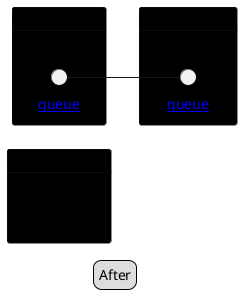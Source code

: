 @startuml
left to right direction

skinparam card {
    BorderThickness 0.5
    BackgroundColor 0
}

skinparam label {
    FontSize 0
}

legend After

card Alice {
    label nothing
}

card Bob {
    circle "[[/work/transaction-types/queue-example/diagrams/queue-client/{queue} queue]]" as queue1 <<client>>
}

card Carol {
    circle "[[/work/transaction-types/queue-example/diagrams/queue-server/{queue} queue]]" as queue2 <<server>>
}

queue1 -- queue2
@enduml